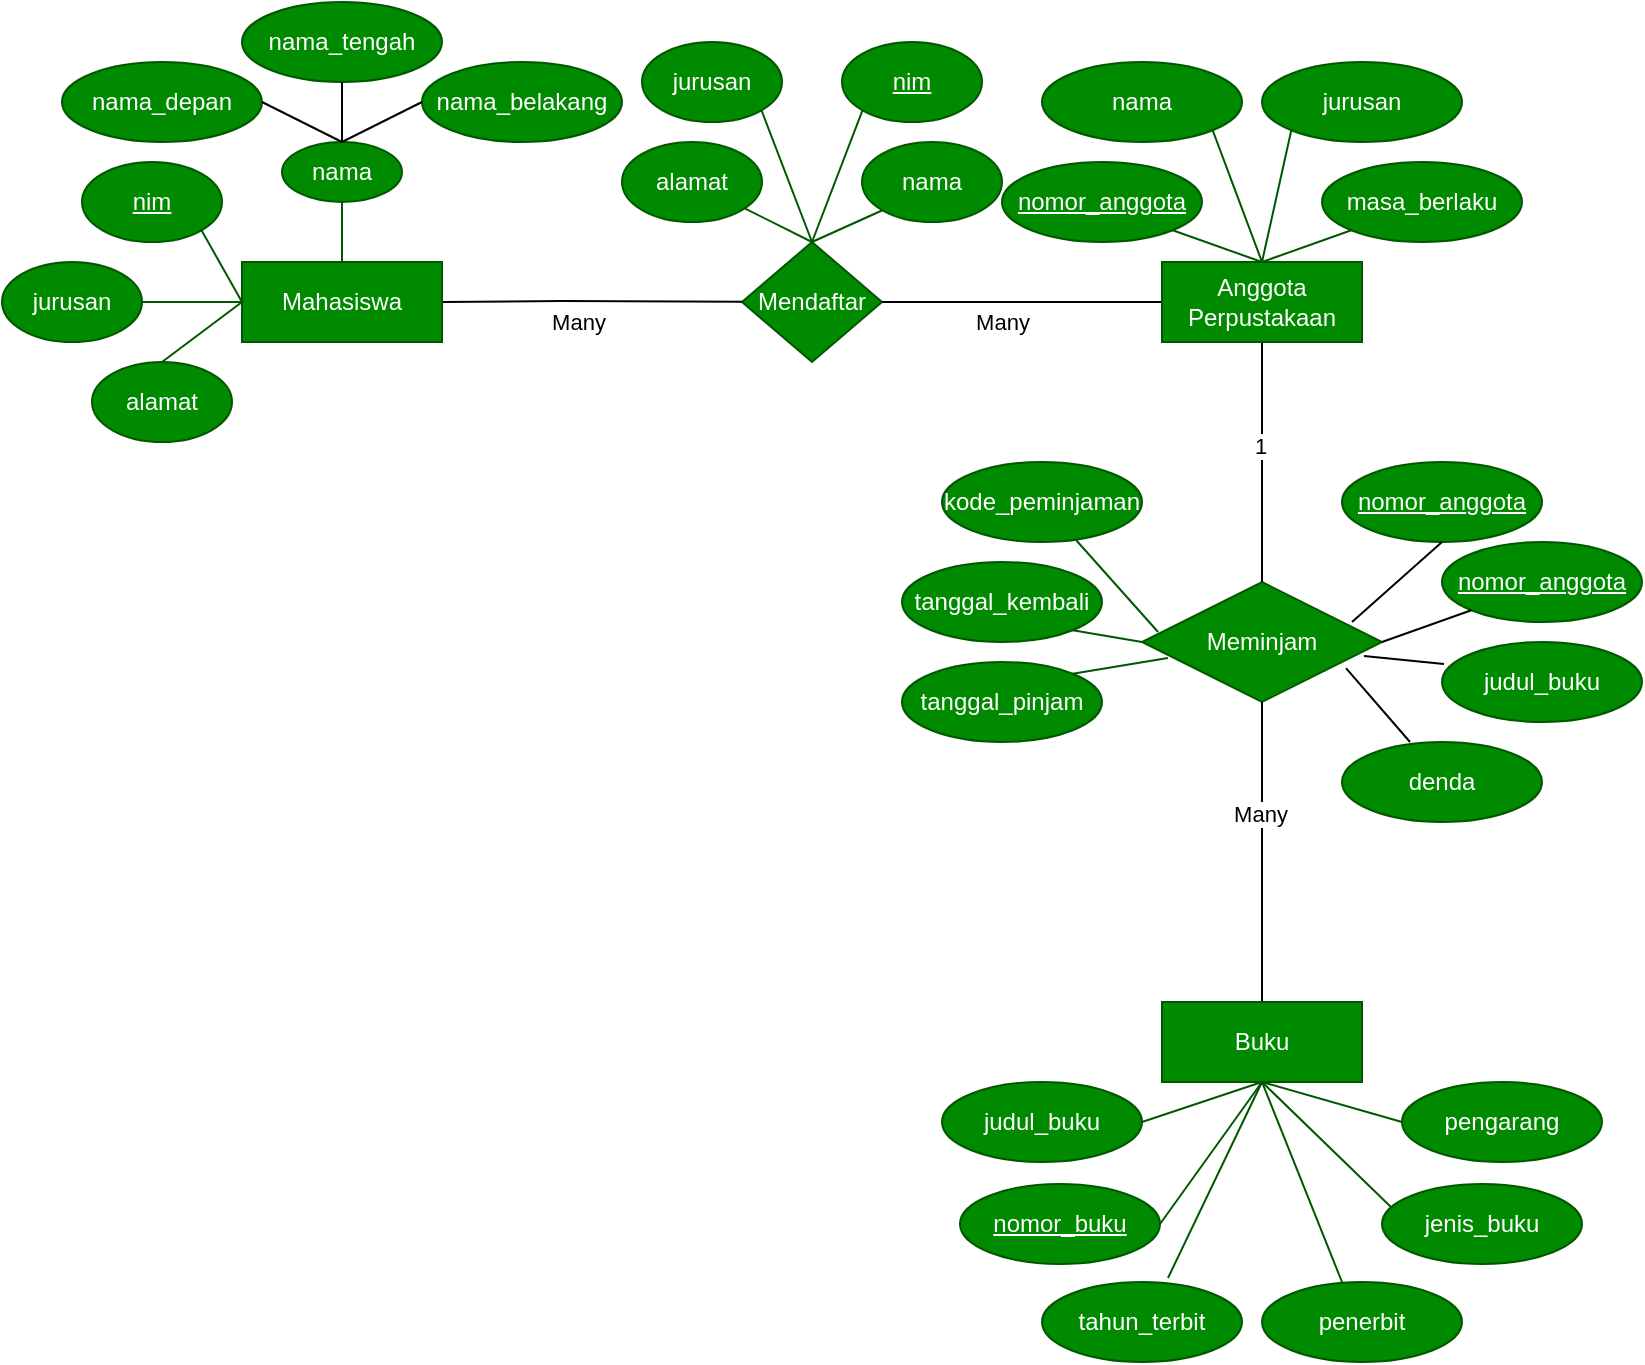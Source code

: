 <mxfile version="24.7.5">
  <diagram id="R2lEEEUBdFMjLlhIrx00" name="Page-1">
    <mxGraphModel dx="954" dy="592" grid="1" gridSize="10" guides="1" tooltips="1" connect="1" arrows="1" fold="1" page="1" pageScale="1" pageWidth="850" pageHeight="1100" math="0" shadow="0" extFonts="Permanent Marker^https://fonts.googleapis.com/css?family=Permanent+Marker">
      <root>
        <mxCell id="0" />
        <mxCell id="1" parent="0" />
        <mxCell id="NrlBIx-T-GIZaoPw2DhL-2" value="Mendaftar" style="shape=rhombus;perimeter=rhombusPerimeter;whiteSpace=wrap;html=1;align=center;fillColor=#008a00;fontColor=#ffffff;strokeColor=#005700;" vertex="1" parent="1">
          <mxGeometry x="400" y="250" width="70" height="60" as="geometry" />
        </mxCell>
        <mxCell id="NrlBIx-T-GIZaoPw2DhL-3" value="nama" style="ellipse;whiteSpace=wrap;html=1;align=center;fillColor=#008a00;fontColor=#ffffff;strokeColor=#005700;" vertex="1" parent="1">
          <mxGeometry x="170" y="200" width="60" height="30" as="geometry" />
        </mxCell>
        <mxCell id="NrlBIx-T-GIZaoPw2DhL-4" value="" style="endArrow=none;html=1;rounded=0;exitX=1;exitY=0.5;exitDx=0;exitDy=0;" edge="1" parent="1" source="NrlBIx-T-GIZaoPw2DhL-18" target="NrlBIx-T-GIZaoPw2DhL-2">
          <mxGeometry relative="1" as="geometry">
            <mxPoint x="190" y="280" as="sourcePoint" />
            <mxPoint x="360" y="279.5" as="targetPoint" />
            <Array as="points">
              <mxPoint x="310" y="279.5" />
            </Array>
          </mxGeometry>
        </mxCell>
        <mxCell id="NrlBIx-T-GIZaoPw2DhL-19" value="Many" style="edgeLabel;html=1;align=center;verticalAlign=middle;resizable=0;points=[];" vertex="1" connectable="0" parent="NrlBIx-T-GIZaoPw2DhL-4">
          <mxGeometry x="-0.236" relative="1" as="geometry">
            <mxPoint x="10" y="10" as="offset" />
          </mxGeometry>
        </mxCell>
        <mxCell id="NrlBIx-T-GIZaoPw2DhL-7" value="" style="endArrow=none;html=1;rounded=0;exitX=1;exitY=0.5;exitDx=0;exitDy=0;entryX=0;entryY=0.5;entryDx=0;entryDy=0;" edge="1" parent="1" source="NrlBIx-T-GIZaoPw2DhL-2" target="NrlBIx-T-GIZaoPw2DhL-17">
          <mxGeometry relative="1" as="geometry">
            <mxPoint x="460" y="279.5" as="sourcePoint" />
            <mxPoint x="550" y="280" as="targetPoint" />
          </mxGeometry>
        </mxCell>
        <mxCell id="NrlBIx-T-GIZaoPw2DhL-39" value="Many" style="edgeLabel;html=1;align=center;verticalAlign=middle;resizable=0;points=[];" vertex="1" connectable="0" parent="NrlBIx-T-GIZaoPw2DhL-7">
          <mxGeometry x="-0.145" y="-4" relative="1" as="geometry">
            <mxPoint y="6" as="offset" />
          </mxGeometry>
        </mxCell>
        <mxCell id="NrlBIx-T-GIZaoPw2DhL-9" value="Meminjam" style="shape=rhombus;perimeter=rhombusPerimeter;whiteSpace=wrap;html=1;align=center;fillColor=#008a00;fontColor=#ffffff;strokeColor=#005700;" vertex="1" parent="1">
          <mxGeometry x="600" y="420" width="120" height="60" as="geometry" />
        </mxCell>
        <mxCell id="NrlBIx-T-GIZaoPw2DhL-11" value="" style="endArrow=none;html=1;rounded=0;entryX=0.5;entryY=1;entryDx=0;entryDy=0;exitX=0.5;exitY=0;exitDx=0;exitDy=0;" edge="1" parent="1" source="NrlBIx-T-GIZaoPw2DhL-9" target="NrlBIx-T-GIZaoPw2DhL-17">
          <mxGeometry relative="1" as="geometry">
            <mxPoint x="340" y="320" as="sourcePoint" />
            <mxPoint x="600" y="300" as="targetPoint" />
          </mxGeometry>
        </mxCell>
        <mxCell id="NrlBIx-T-GIZaoPw2DhL-22" value="1" style="edgeLabel;html=1;align=center;verticalAlign=middle;resizable=0;points=[];" vertex="1" connectable="0" parent="NrlBIx-T-GIZaoPw2DhL-11">
          <mxGeometry x="0.145" y="1" relative="1" as="geometry">
            <mxPoint as="offset" />
          </mxGeometry>
        </mxCell>
        <mxCell id="NrlBIx-T-GIZaoPw2DhL-12" value="" style="endArrow=none;html=1;rounded=0;entryX=0.5;entryY=1;entryDx=0;entryDy=0;exitX=0.5;exitY=0;exitDx=0;exitDy=0;" edge="1" parent="1" source="NrlBIx-T-GIZaoPw2DhL-16" target="NrlBIx-T-GIZaoPw2DhL-9">
          <mxGeometry relative="1" as="geometry">
            <mxPoint x="600" y="640" as="sourcePoint" />
            <mxPoint x="500" y="320" as="targetPoint" />
          </mxGeometry>
        </mxCell>
        <mxCell id="NrlBIx-T-GIZaoPw2DhL-23" value="Many" style="edgeLabel;html=1;align=center;verticalAlign=middle;resizable=0;points=[];" vertex="1" connectable="0" parent="NrlBIx-T-GIZaoPw2DhL-12">
          <mxGeometry x="0.25" y="1" relative="1" as="geometry">
            <mxPoint as="offset" />
          </mxGeometry>
        </mxCell>
        <mxCell id="NrlBIx-T-GIZaoPw2DhL-16" value="Buku" style="whiteSpace=wrap;html=1;align=center;fillColor=#008a00;fontColor=#ffffff;strokeColor=#005700;" vertex="1" parent="1">
          <mxGeometry x="610" y="630" width="100" height="40" as="geometry" />
        </mxCell>
        <mxCell id="NrlBIx-T-GIZaoPw2DhL-17" value="Anggota Perpustakaan" style="whiteSpace=wrap;html=1;align=center;fillColor=#008a00;fontColor=#ffffff;strokeColor=#005700;" vertex="1" parent="1">
          <mxGeometry x="610" y="260" width="100" height="40" as="geometry" />
        </mxCell>
        <mxCell id="NrlBIx-T-GIZaoPw2DhL-18" value="Mahasiswa" style="whiteSpace=wrap;html=1;align=center;fillColor=#008a00;fontColor=#ffffff;strokeColor=#005700;" vertex="1" parent="1">
          <mxGeometry x="150" y="260" width="100" height="40" as="geometry" />
        </mxCell>
        <mxCell id="NrlBIx-T-GIZaoPw2DhL-24" value="" style="endArrow=none;html=1;rounded=0;exitX=0.5;exitY=0;exitDx=0;exitDy=0;entryX=0.5;entryY=1;entryDx=0;entryDy=0;fillColor=#008a00;strokeColor=#005700;" edge="1" parent="1" source="NrlBIx-T-GIZaoPw2DhL-18" target="NrlBIx-T-GIZaoPw2DhL-3">
          <mxGeometry relative="1" as="geometry">
            <mxPoint x="190" y="120" as="sourcePoint" />
            <mxPoint x="350" y="120" as="targetPoint" />
          </mxGeometry>
        </mxCell>
        <mxCell id="NrlBIx-T-GIZaoPw2DhL-25" value="nama_tengah" style="ellipse;whiteSpace=wrap;html=1;align=center;fillColor=#008a00;fontColor=#ffffff;strokeColor=#005700;" vertex="1" parent="1">
          <mxGeometry x="150" y="130" width="100" height="40" as="geometry" />
        </mxCell>
        <mxCell id="NrlBIx-T-GIZaoPw2DhL-26" value="nama_belakang" style="ellipse;whiteSpace=wrap;html=1;align=center;fillColor=#008a00;fontColor=#ffffff;strokeColor=#005700;" vertex="1" parent="1">
          <mxGeometry x="240" y="160" width="100" height="40" as="geometry" />
        </mxCell>
        <mxCell id="NrlBIx-T-GIZaoPw2DhL-27" value="nama_depan" style="ellipse;whiteSpace=wrap;html=1;align=center;fillColor=#008a00;fontColor=#ffffff;strokeColor=#005700;" vertex="1" parent="1">
          <mxGeometry x="60" y="160" width="100" height="40" as="geometry" />
        </mxCell>
        <mxCell id="NrlBIx-T-GIZaoPw2DhL-28" value="" style="endArrow=none;html=1;rounded=0;exitX=0.5;exitY=0;exitDx=0;exitDy=0;entryX=0.5;entryY=1;entryDx=0;entryDy=0;" edge="1" parent="1" source="NrlBIx-T-GIZaoPw2DhL-3" target="NrlBIx-T-GIZaoPw2DhL-25">
          <mxGeometry relative="1" as="geometry">
            <mxPoint x="190" y="120" as="sourcePoint" />
            <mxPoint x="350" y="120" as="targetPoint" />
          </mxGeometry>
        </mxCell>
        <mxCell id="NrlBIx-T-GIZaoPw2DhL-30" value="" style="endArrow=none;html=1;rounded=0;exitX=0.5;exitY=0;exitDx=0;exitDy=0;entryX=0;entryY=0.5;entryDx=0;entryDy=0;" edge="1" parent="1" source="NrlBIx-T-GIZaoPw2DhL-3" target="NrlBIx-T-GIZaoPw2DhL-26">
          <mxGeometry relative="1" as="geometry">
            <mxPoint x="190" y="120" as="sourcePoint" />
            <mxPoint x="350" y="120" as="targetPoint" />
          </mxGeometry>
        </mxCell>
        <mxCell id="NrlBIx-T-GIZaoPw2DhL-31" value="" style="endArrow=none;html=1;rounded=0;exitX=0.5;exitY=0;exitDx=0;exitDy=0;entryX=1;entryY=0.5;entryDx=0;entryDy=0;" edge="1" parent="1" source="NrlBIx-T-GIZaoPw2DhL-3" target="NrlBIx-T-GIZaoPw2DhL-27">
          <mxGeometry relative="1" as="geometry">
            <mxPoint x="190" y="120" as="sourcePoint" />
            <mxPoint x="350" y="120" as="targetPoint" />
          </mxGeometry>
        </mxCell>
        <mxCell id="NrlBIx-T-GIZaoPw2DhL-33" value="jurusan" style="ellipse;whiteSpace=wrap;html=1;align=center;fillColor=#008a00;fontColor=#ffffff;strokeColor=#005700;" vertex="1" parent="1">
          <mxGeometry x="30" y="260" width="70" height="40" as="geometry" />
        </mxCell>
        <mxCell id="NrlBIx-T-GIZaoPw2DhL-34" value="alamat" style="ellipse;whiteSpace=wrap;html=1;align=center;fillColor=#008a00;fontColor=#ffffff;strokeColor=#005700;" vertex="1" parent="1">
          <mxGeometry x="75" y="310" width="70" height="40" as="geometry" />
        </mxCell>
        <mxCell id="NrlBIx-T-GIZaoPw2DhL-35" value="" style="endArrow=none;html=1;rounded=0;exitX=0;exitY=0.5;exitDx=0;exitDy=0;entryX=1;entryY=0.5;entryDx=0;entryDy=0;fillColor=#008a00;strokeColor=#005700;" edge="1" parent="1" source="NrlBIx-T-GIZaoPw2DhL-18" target="NrlBIx-T-GIZaoPw2DhL-33">
          <mxGeometry relative="1" as="geometry">
            <mxPoint x="190" y="120" as="sourcePoint" />
            <mxPoint x="350" y="120" as="targetPoint" />
          </mxGeometry>
        </mxCell>
        <mxCell id="NrlBIx-T-GIZaoPw2DhL-36" value="" style="endArrow=none;html=1;rounded=0;exitX=0;exitY=0.5;exitDx=0;exitDy=0;entryX=1;entryY=1;entryDx=0;entryDy=0;fillColor=#008a00;strokeColor=#005700;" edge="1" parent="1" source="NrlBIx-T-GIZaoPw2DhL-18" target="NrlBIx-T-GIZaoPw2DhL-52">
          <mxGeometry relative="1" as="geometry">
            <mxPoint x="190" y="120" as="sourcePoint" />
            <mxPoint x="110" y="250" as="targetPoint" />
          </mxGeometry>
        </mxCell>
        <mxCell id="NrlBIx-T-GIZaoPw2DhL-37" value="" style="endArrow=none;html=1;rounded=0;exitX=0;exitY=0.5;exitDx=0;exitDy=0;entryX=0.5;entryY=0;entryDx=0;entryDy=0;fillColor=#008a00;strokeColor=#005700;" edge="1" parent="1" source="NrlBIx-T-GIZaoPw2DhL-18" target="NrlBIx-T-GIZaoPw2DhL-34">
          <mxGeometry relative="1" as="geometry">
            <mxPoint x="190" y="120" as="sourcePoint" />
            <mxPoint x="350" y="120" as="targetPoint" />
          </mxGeometry>
        </mxCell>
        <mxCell id="NrlBIx-T-GIZaoPw2DhL-38" value="jurusan" style="ellipse;whiteSpace=wrap;html=1;align=center;fillColor=#008a00;fontColor=#ffffff;strokeColor=#005700;" vertex="1" parent="1">
          <mxGeometry x="350" y="150" width="70" height="40" as="geometry" />
        </mxCell>
        <mxCell id="NrlBIx-T-GIZaoPw2DhL-40" value="alamat" style="ellipse;whiteSpace=wrap;html=1;align=center;fillColor=#008a00;fontColor=#ffffff;strokeColor=#005700;" vertex="1" parent="1">
          <mxGeometry x="340" y="200" width="70" height="40" as="geometry" />
        </mxCell>
        <mxCell id="NrlBIx-T-GIZaoPw2DhL-42" value="nama" style="ellipse;whiteSpace=wrap;html=1;align=center;fillColor=#008a00;fontColor=#ffffff;strokeColor=#005700;" vertex="1" parent="1">
          <mxGeometry x="460" y="200" width="70" height="40" as="geometry" />
        </mxCell>
        <mxCell id="NrlBIx-T-GIZaoPw2DhL-43" value="" style="endArrow=none;html=1;rounded=0;exitX=0.5;exitY=0;exitDx=0;exitDy=0;entryX=1;entryY=1;entryDx=0;entryDy=0;fillColor=#008a00;strokeColor=#005700;" edge="1" parent="1" source="NrlBIx-T-GIZaoPw2DhL-2" target="NrlBIx-T-GIZaoPw2DhL-38">
          <mxGeometry relative="1" as="geometry">
            <mxPoint x="420" y="220" as="sourcePoint" />
            <mxPoint x="580" y="220" as="targetPoint" />
          </mxGeometry>
        </mxCell>
        <mxCell id="NrlBIx-T-GIZaoPw2DhL-48" value="" style="endArrow=none;html=1;rounded=0;exitX=0.5;exitY=0;exitDx=0;exitDy=0;entryX=0;entryY=1;entryDx=0;entryDy=0;fillColor=#008a00;strokeColor=#005700;" edge="1" parent="1" source="NrlBIx-T-GIZaoPw2DhL-2" target="NrlBIx-T-GIZaoPw2DhL-54">
          <mxGeometry relative="1" as="geometry">
            <mxPoint x="420" y="220" as="sourcePoint" />
            <mxPoint x="464.01" y="189" as="targetPoint" />
          </mxGeometry>
        </mxCell>
        <mxCell id="NrlBIx-T-GIZaoPw2DhL-50" value="" style="endArrow=none;html=1;rounded=0;exitX=0.5;exitY=0;exitDx=0;exitDy=0;fillColor=#008a00;strokeColor=#005700;" edge="1" parent="1" source="NrlBIx-T-GIZaoPw2DhL-2" target="NrlBIx-T-GIZaoPw2DhL-40">
          <mxGeometry relative="1" as="geometry">
            <mxPoint x="420" y="220" as="sourcePoint" />
            <mxPoint x="580" y="220" as="targetPoint" />
          </mxGeometry>
        </mxCell>
        <mxCell id="NrlBIx-T-GIZaoPw2DhL-51" value="" style="endArrow=none;html=1;rounded=0;exitX=0.5;exitY=0;exitDx=0;exitDy=0;entryX=0;entryY=1;entryDx=0;entryDy=0;fillColor=#008a00;strokeColor=#005700;" edge="1" parent="1" source="NrlBIx-T-GIZaoPw2DhL-2" target="NrlBIx-T-GIZaoPw2DhL-42">
          <mxGeometry relative="1" as="geometry">
            <mxPoint x="420" y="220" as="sourcePoint" />
            <mxPoint x="580" y="220" as="targetPoint" />
          </mxGeometry>
        </mxCell>
        <mxCell id="NrlBIx-T-GIZaoPw2DhL-52" value="nim" style="ellipse;whiteSpace=wrap;html=1;align=center;fontStyle=4;fillColor=#008a00;fontColor=#ffffff;strokeColor=#005700;" vertex="1" parent="1">
          <mxGeometry x="70" y="210" width="70" height="40" as="geometry" />
        </mxCell>
        <mxCell id="NrlBIx-T-GIZaoPw2DhL-54" value="nim" style="ellipse;whiteSpace=wrap;html=1;align=center;fontStyle=4;fillColor=#008a00;fontColor=#ffffff;strokeColor=#005700;" vertex="1" parent="1">
          <mxGeometry x="450" y="150" width="70" height="40" as="geometry" />
        </mxCell>
        <mxCell id="NrlBIx-T-GIZaoPw2DhL-55" value="nomor_anggota" style="ellipse;whiteSpace=wrap;html=1;align=center;fontStyle=4;fillColor=#008a00;fontColor=#ffffff;strokeColor=#005700;" vertex="1" parent="1">
          <mxGeometry x="530" y="210" width="100" height="40" as="geometry" />
        </mxCell>
        <mxCell id="NrlBIx-T-GIZaoPw2DhL-57" value="masa_berlaku" style="ellipse;whiteSpace=wrap;html=1;align=center;fillColor=#008a00;fontColor=#ffffff;strokeColor=#005700;" vertex="1" parent="1">
          <mxGeometry x="690" y="210" width="100" height="40" as="geometry" />
        </mxCell>
        <mxCell id="NrlBIx-T-GIZaoPw2DhL-58" value="jurusan" style="ellipse;whiteSpace=wrap;html=1;align=center;fillColor=#008a00;fontColor=#ffffff;strokeColor=#005700;" vertex="1" parent="1">
          <mxGeometry x="660" y="160" width="100" height="40" as="geometry" />
        </mxCell>
        <mxCell id="NrlBIx-T-GIZaoPw2DhL-59" value="nama" style="ellipse;whiteSpace=wrap;html=1;align=center;fillColor=#008a00;fontColor=#ffffff;strokeColor=#005700;" vertex="1" parent="1">
          <mxGeometry x="550" y="160" width="100" height="40" as="geometry" />
        </mxCell>
        <mxCell id="NrlBIx-T-GIZaoPw2DhL-60" value="" style="endArrow=none;html=1;rounded=0;entryX=0.5;entryY=0;entryDx=0;entryDy=0;exitX=1;exitY=1;exitDx=0;exitDy=0;fillColor=#008a00;strokeColor=#005700;" edge="1" parent="1" source="NrlBIx-T-GIZaoPw2DhL-55" target="NrlBIx-T-GIZaoPw2DhL-17">
          <mxGeometry relative="1" as="geometry">
            <mxPoint x="420" y="220" as="sourcePoint" />
            <mxPoint x="580" y="220" as="targetPoint" />
          </mxGeometry>
        </mxCell>
        <mxCell id="NrlBIx-T-GIZaoPw2DhL-61" value="" style="endArrow=none;html=1;rounded=0;exitX=0;exitY=1;exitDx=0;exitDy=0;entryX=0.5;entryY=0;entryDx=0;entryDy=0;fillColor=#008a00;strokeColor=#005700;" edge="1" parent="1" source="NrlBIx-T-GIZaoPw2DhL-57" target="NrlBIx-T-GIZaoPw2DhL-17">
          <mxGeometry relative="1" as="geometry">
            <mxPoint x="625" y="254" as="sourcePoint" />
            <mxPoint x="670" y="270" as="targetPoint" />
          </mxGeometry>
        </mxCell>
        <mxCell id="NrlBIx-T-GIZaoPw2DhL-62" value="" style="endArrow=none;html=1;rounded=0;exitX=1;exitY=1;exitDx=0;exitDy=0;entryX=0.5;entryY=0;entryDx=0;entryDy=0;fillColor=#008a00;strokeColor=#005700;" edge="1" parent="1" source="NrlBIx-T-GIZaoPw2DhL-59" target="NrlBIx-T-GIZaoPw2DhL-17">
          <mxGeometry relative="1" as="geometry">
            <mxPoint x="420" y="220" as="sourcePoint" />
            <mxPoint x="660" y="260" as="targetPoint" />
          </mxGeometry>
        </mxCell>
        <mxCell id="NrlBIx-T-GIZaoPw2DhL-63" value="" style="endArrow=none;html=1;rounded=0;entryX=0.5;entryY=0;entryDx=0;entryDy=0;exitX=0;exitY=1;exitDx=0;exitDy=0;fillColor=#008a00;strokeColor=#005700;" edge="1" parent="1" source="NrlBIx-T-GIZaoPw2DhL-58" target="NrlBIx-T-GIZaoPw2DhL-17">
          <mxGeometry relative="1" as="geometry">
            <mxPoint x="420" y="220" as="sourcePoint" />
            <mxPoint x="580" y="220" as="targetPoint" />
          </mxGeometry>
        </mxCell>
        <mxCell id="NrlBIx-T-GIZaoPw2DhL-66" value="kode_peminjaman" style="ellipse;whiteSpace=wrap;html=1;align=center;fillColor=#008a00;fontColor=#ffffff;strokeColor=#005700;" vertex="1" parent="1">
          <mxGeometry x="500" y="360" width="100" height="40" as="geometry" />
        </mxCell>
        <mxCell id="NrlBIx-T-GIZaoPw2DhL-67" value="tanggal_kembali" style="ellipse;whiteSpace=wrap;html=1;align=center;fillColor=#008a00;fontColor=#ffffff;strokeColor=#005700;" vertex="1" parent="1">
          <mxGeometry x="480" y="410" width="100" height="40" as="geometry" />
        </mxCell>
        <mxCell id="NrlBIx-T-GIZaoPw2DhL-68" value="tanggal_pinjam" style="ellipse;whiteSpace=wrap;html=1;align=center;fillColor=#008a00;fontColor=#ffffff;strokeColor=#005700;" vertex="1" parent="1">
          <mxGeometry x="480" y="460" width="100" height="40" as="geometry" />
        </mxCell>
        <mxCell id="NrlBIx-T-GIZaoPw2DhL-71" value="judul_buku" style="ellipse;whiteSpace=wrap;html=1;align=center;fillColor=#008a00;fontColor=#ffffff;strokeColor=#005700;" vertex="1" parent="1">
          <mxGeometry x="750" y="450" width="100" height="40" as="geometry" />
        </mxCell>
        <mxCell id="NrlBIx-T-GIZaoPw2DhL-72" value="denda" style="ellipse;whiteSpace=wrap;html=1;align=center;fillColor=#008a00;fontColor=#ffffff;strokeColor=#005700;" vertex="1" parent="1">
          <mxGeometry x="700" y="500" width="100" height="40" as="geometry" />
        </mxCell>
        <mxCell id="NrlBIx-T-GIZaoPw2DhL-77" value="nomor_anggota" style="ellipse;whiteSpace=wrap;html=1;align=center;fontStyle=4;fillColor=#008a00;fontColor=#ffffff;strokeColor=#005700;" vertex="1" parent="1">
          <mxGeometry x="750" y="400" width="100" height="40" as="geometry" />
        </mxCell>
        <mxCell id="NrlBIx-T-GIZaoPw2DhL-78" value="nomor_anggota" style="ellipse;whiteSpace=wrap;html=1;align=center;fontStyle=4;fillColor=#008a00;fontColor=#ffffff;strokeColor=#005700;" vertex="1" parent="1">
          <mxGeometry x="700" y="360" width="100" height="40" as="geometry" />
        </mxCell>
        <mxCell id="NrlBIx-T-GIZaoPw2DhL-79" value="judul_buku" style="ellipse;whiteSpace=wrap;html=1;align=center;fillColor=#008a00;fontColor=#ffffff;strokeColor=#005700;" vertex="1" parent="1">
          <mxGeometry x="500" y="670" width="100" height="40" as="geometry" />
        </mxCell>
        <mxCell id="NrlBIx-T-GIZaoPw2DhL-80" value="nomor_buku" style="ellipse;whiteSpace=wrap;html=1;align=center;fontStyle=4;fillColor=#008a00;fontColor=#ffffff;strokeColor=#005700;" vertex="1" parent="1">
          <mxGeometry x="509" y="721" width="100" height="40" as="geometry" />
        </mxCell>
        <mxCell id="NrlBIx-T-GIZaoPw2DhL-81" value="tahun_terbit" style="ellipse;whiteSpace=wrap;html=1;align=center;fillColor=#008a00;fontColor=#ffffff;strokeColor=#005700;" vertex="1" parent="1">
          <mxGeometry x="550" y="770" width="100" height="40" as="geometry" />
        </mxCell>
        <mxCell id="NrlBIx-T-GIZaoPw2DhL-82" value="penerbit" style="ellipse;whiteSpace=wrap;html=1;align=center;fillColor=#008a00;fontColor=#ffffff;strokeColor=#005700;" vertex="1" parent="1">
          <mxGeometry x="660" y="770" width="100" height="40" as="geometry" />
        </mxCell>
        <mxCell id="NrlBIx-T-GIZaoPw2DhL-83" value="jenis_buku" style="ellipse;whiteSpace=wrap;html=1;align=center;fillColor=#008a00;fontColor=#ffffff;strokeColor=#005700;" vertex="1" parent="1">
          <mxGeometry x="720" y="721" width="100" height="40" as="geometry" />
        </mxCell>
        <mxCell id="NrlBIx-T-GIZaoPw2DhL-84" value="pengarang" style="ellipse;whiteSpace=wrap;html=1;align=center;fillColor=#008a00;fontColor=#ffffff;strokeColor=#005700;" vertex="1" parent="1">
          <mxGeometry x="730" y="670" width="100" height="40" as="geometry" />
        </mxCell>
        <mxCell id="NrlBIx-T-GIZaoPw2DhL-86" value="" style="endArrow=none;html=1;rounded=0;exitX=1;exitY=0.5;exitDx=0;exitDy=0;entryX=0.5;entryY=1;entryDx=0;entryDy=0;fillColor=#008a00;strokeColor=#005700;" edge="1" parent="1" source="NrlBIx-T-GIZaoPw2DhL-79" target="NrlBIx-T-GIZaoPw2DhL-16">
          <mxGeometry relative="1" as="geometry">
            <mxPoint x="420" y="620" as="sourcePoint" />
            <mxPoint x="580" y="620" as="targetPoint" />
          </mxGeometry>
        </mxCell>
        <mxCell id="NrlBIx-T-GIZaoPw2DhL-87" value="" style="endArrow=none;html=1;rounded=0;exitX=1;exitY=0.5;exitDx=0;exitDy=0;entryX=0.5;entryY=1;entryDx=0;entryDy=0;fillColor=#008a00;strokeColor=#005700;" edge="1" parent="1" source="NrlBIx-T-GIZaoPw2DhL-80" target="NrlBIx-T-GIZaoPw2DhL-16">
          <mxGeometry relative="1" as="geometry">
            <mxPoint x="420" y="620" as="sourcePoint" />
            <mxPoint x="580" y="620" as="targetPoint" />
          </mxGeometry>
        </mxCell>
        <mxCell id="NrlBIx-T-GIZaoPw2DhL-88" value="" style="endArrow=none;html=1;rounded=0;exitX=0.63;exitY=-0.05;exitDx=0;exitDy=0;exitPerimeter=0;entryX=0.5;entryY=1;entryDx=0;entryDy=0;fillColor=#008a00;strokeColor=#005700;" edge="1" parent="1" source="NrlBIx-T-GIZaoPw2DhL-81" target="NrlBIx-T-GIZaoPw2DhL-16">
          <mxGeometry relative="1" as="geometry">
            <mxPoint x="420" y="620" as="sourcePoint" />
            <mxPoint x="580" y="620" as="targetPoint" />
          </mxGeometry>
        </mxCell>
        <mxCell id="NrlBIx-T-GIZaoPw2DhL-89" value="" style="endArrow=none;html=1;rounded=0;entryX=0.5;entryY=1;entryDx=0;entryDy=0;exitX=0.4;exitY=0;exitDx=0;exitDy=0;exitPerimeter=0;fillColor=#008a00;strokeColor=#005700;" edge="1" parent="1" source="NrlBIx-T-GIZaoPw2DhL-82" target="NrlBIx-T-GIZaoPw2DhL-16">
          <mxGeometry relative="1" as="geometry">
            <mxPoint x="420" y="620" as="sourcePoint" />
            <mxPoint x="580" y="620" as="targetPoint" />
          </mxGeometry>
        </mxCell>
        <mxCell id="NrlBIx-T-GIZaoPw2DhL-90" value="" style="endArrow=none;html=1;rounded=0;entryX=0.5;entryY=1;entryDx=0;entryDy=0;exitX=0.05;exitY=0.3;exitDx=0;exitDy=0;exitPerimeter=0;fillColor=#008a00;strokeColor=#005700;" edge="1" parent="1" source="NrlBIx-T-GIZaoPw2DhL-83" target="NrlBIx-T-GIZaoPw2DhL-16">
          <mxGeometry relative="1" as="geometry">
            <mxPoint x="420" y="620" as="sourcePoint" />
            <mxPoint x="660" y="670" as="targetPoint" />
          </mxGeometry>
        </mxCell>
        <mxCell id="NrlBIx-T-GIZaoPw2DhL-91" value="" style="endArrow=none;html=1;rounded=0;entryX=0.5;entryY=1;entryDx=0;entryDy=0;exitX=0;exitY=0.5;exitDx=0;exitDy=0;fillColor=#008a00;strokeColor=#005700;" edge="1" parent="1" source="NrlBIx-T-GIZaoPw2DhL-84" target="NrlBIx-T-GIZaoPw2DhL-16">
          <mxGeometry relative="1" as="geometry">
            <mxPoint x="420" y="620" as="sourcePoint" />
            <mxPoint x="580" y="620" as="targetPoint" />
          </mxGeometry>
        </mxCell>
        <mxCell id="NrlBIx-T-GIZaoPw2DhL-92" value="" style="endArrow=none;html=1;rounded=0;entryX=0.108;entryY=0.633;entryDx=0;entryDy=0;entryPerimeter=0;exitX=1;exitY=0;exitDx=0;exitDy=0;fillColor=#008a00;strokeColor=#005700;" edge="1" parent="1" source="NrlBIx-T-GIZaoPw2DhL-68" target="NrlBIx-T-GIZaoPw2DhL-9">
          <mxGeometry relative="1" as="geometry">
            <mxPoint x="420" y="520" as="sourcePoint" />
            <mxPoint x="580" y="520" as="targetPoint" />
          </mxGeometry>
        </mxCell>
        <mxCell id="NrlBIx-T-GIZaoPw2DhL-93" value="" style="endArrow=none;html=1;rounded=0;entryX=0;entryY=0.5;entryDx=0;entryDy=0;exitX=1;exitY=1;exitDx=0;exitDy=0;fillColor=#008a00;strokeColor=#005700;" edge="1" parent="1" source="NrlBIx-T-GIZaoPw2DhL-67" target="NrlBIx-T-GIZaoPw2DhL-9">
          <mxGeometry relative="1" as="geometry">
            <mxPoint x="420" y="520" as="sourcePoint" />
            <mxPoint x="580" y="520" as="targetPoint" />
          </mxGeometry>
        </mxCell>
        <mxCell id="NrlBIx-T-GIZaoPw2DhL-94" value="" style="endArrow=none;html=1;rounded=0;entryX=0.067;entryY=0.417;entryDx=0;entryDy=0;entryPerimeter=0;exitX=0.67;exitY=0.975;exitDx=0;exitDy=0;exitPerimeter=0;fillColor=#008a00;strokeColor=#005700;" edge="1" parent="1" source="NrlBIx-T-GIZaoPw2DhL-66" target="NrlBIx-T-GIZaoPw2DhL-9">
          <mxGeometry relative="1" as="geometry">
            <mxPoint x="420" y="520" as="sourcePoint" />
            <mxPoint x="580" y="520" as="targetPoint" />
          </mxGeometry>
        </mxCell>
        <mxCell id="NrlBIx-T-GIZaoPw2DhL-95" value="" style="endArrow=none;html=1;rounded=0;entryX=0.5;entryY=1;entryDx=0;entryDy=0;exitX=0.875;exitY=0.333;exitDx=0;exitDy=0;exitPerimeter=0;" edge="1" parent="1" source="NrlBIx-T-GIZaoPw2DhL-9" target="NrlBIx-T-GIZaoPw2DhL-78">
          <mxGeometry relative="1" as="geometry">
            <mxPoint x="730" y="430" as="sourcePoint" />
            <mxPoint x="580" y="520" as="targetPoint" />
          </mxGeometry>
        </mxCell>
        <mxCell id="NrlBIx-T-GIZaoPw2DhL-96" value="" style="endArrow=none;html=1;rounded=0;entryX=0;entryY=1;entryDx=0;entryDy=0;exitX=1;exitY=0.5;exitDx=0;exitDy=0;" edge="1" parent="1" source="NrlBIx-T-GIZaoPw2DhL-9" target="NrlBIx-T-GIZaoPw2DhL-77">
          <mxGeometry relative="1" as="geometry">
            <mxPoint x="420" y="520" as="sourcePoint" />
            <mxPoint x="580" y="520" as="targetPoint" />
          </mxGeometry>
        </mxCell>
        <mxCell id="NrlBIx-T-GIZaoPw2DhL-97" value="" style="endArrow=none;html=1;rounded=0;entryX=0.34;entryY=0;entryDx=0;entryDy=0;entryPerimeter=0;exitX=0.85;exitY=0.717;exitDx=0;exitDy=0;exitPerimeter=0;" edge="1" parent="1" source="NrlBIx-T-GIZaoPw2DhL-9" target="NrlBIx-T-GIZaoPw2DhL-72">
          <mxGeometry relative="1" as="geometry">
            <mxPoint x="420" y="520" as="sourcePoint" />
            <mxPoint x="580" y="520" as="targetPoint" />
          </mxGeometry>
        </mxCell>
        <mxCell id="NrlBIx-T-GIZaoPw2DhL-98" value="" style="endArrow=none;html=1;rounded=0;entryX=0.01;entryY=0.275;entryDx=0;entryDy=0;entryPerimeter=0;exitX=0.925;exitY=0.617;exitDx=0;exitDy=0;exitPerimeter=0;" edge="1" parent="1" source="NrlBIx-T-GIZaoPw2DhL-9" target="NrlBIx-T-GIZaoPw2DhL-71">
          <mxGeometry relative="1" as="geometry">
            <mxPoint x="420" y="520" as="sourcePoint" />
            <mxPoint x="580" y="520" as="targetPoint" />
          </mxGeometry>
        </mxCell>
      </root>
    </mxGraphModel>
  </diagram>
</mxfile>
